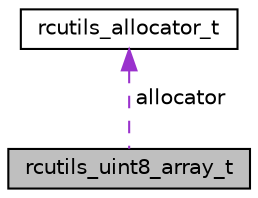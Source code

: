 digraph "rcutils_uint8_array_t"
{
  edge [fontname="Helvetica",fontsize="10",labelfontname="Helvetica",labelfontsize="10"];
  node [fontname="Helvetica",fontsize="10",shape=record];
  Node1 [label="rcutils_uint8_array_t",height=0.2,width=0.4,color="black", fillcolor="grey75", style="filled", fontcolor="black"];
  Node2 -> Node1 [dir="back",color="darkorchid3",fontsize="10",style="dashed",label=" allocator" ,fontname="Helvetica"];
  Node2 [label="rcutils_allocator_t",height=0.2,width=0.4,color="black", fillcolor="white", style="filled",URL="$structrcutils__allocator__t.html",tooltip="Encapsulation of an allocator. "];
}
